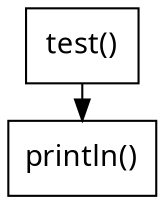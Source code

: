 digraph G_13 {
  node [
    shape = rect;
    fontname = "Handlee";
  ]
  edge [
    fontname = "Handlee";
  ]
  bgcolor = transparent;
  fontname = "Handlee";
  compound = true;
  s_151_2 [
    class = "methodInvocation";
    label = "println()";
    fillcolor = white;
    style = filled;
  ];
  s_151_4 [
    class = "methodInvocation";
    label = "test()";
    fillcolor = white;
    style = filled;
  ];
  s_151_4 -> s_151_2;

  subgraph cluster_anon_151 {
    label="anonymous class";
    labeljust = "l";
    ranksep = 0.5;
    pencolor = black;
   
    subgraph cluster_m_152 {
      label="method test";
      labeljust = "l";
      ranksep = 0.5;
      pencolor = transparent;
     
    }
  }
}

